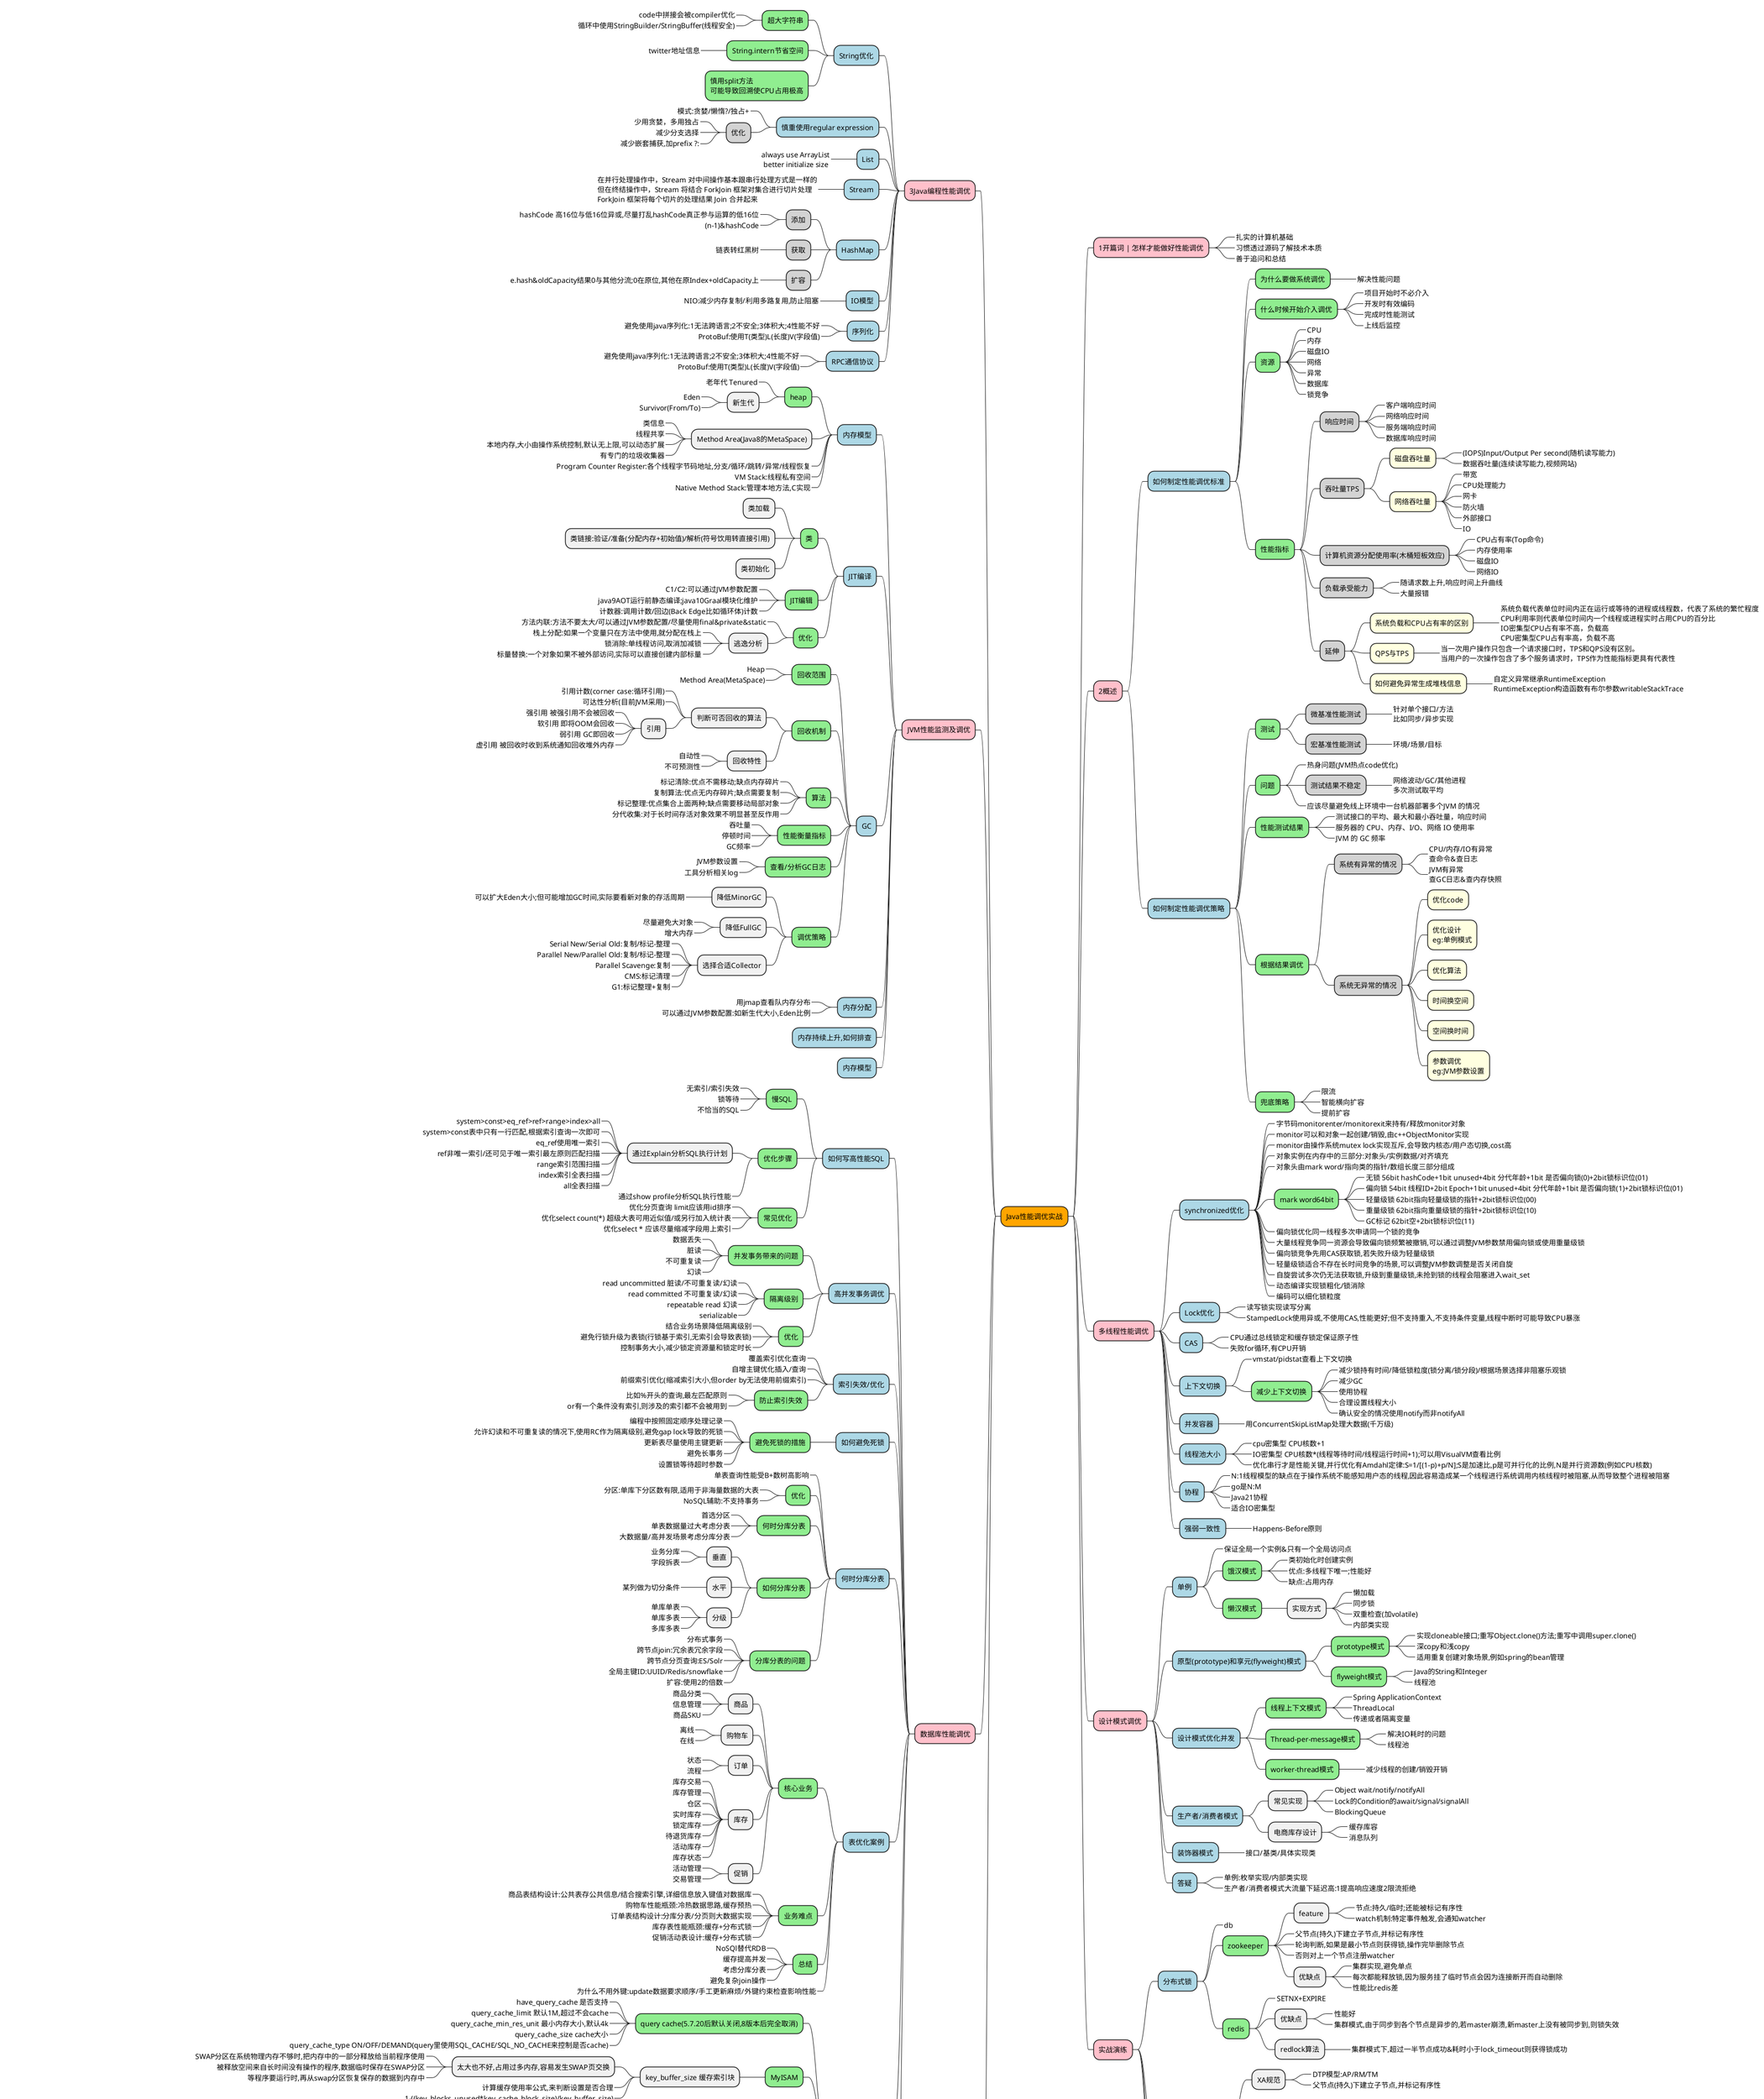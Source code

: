 @startmindmap
*[#orange] Java性能调优实战
    *[#pink] 1开篇词 | 怎样才能做好性能调优
        *[#lightblue]_ 扎实的计算机基础
        *[#lightblue]_ 习惯透过源码了解技术本质
        *[#lightblue]_ 善于追问和总结
    *[#pink] 2概述
        *[#lightblue] 如何制定性能调优标准
            *[#lightgreen] 为什么要做系统调优
                *_ 解决性能问题
            *[#lightgreen] 什么时候开始介入调优
                *_ 项目开始时不必介入
                *_ 开发时有效编码
                *_ 完成时性能测试
                *_ 上线后监控
            *[#lightgreen] 资源
                *_ CPU
                *_ 内存
                *_ 磁盘IO
                *_ 网络
                *_ 异常
                *_ 数据库
                *_ 锁竞争
            *[#lightgreen] 性能指标
                *[#lightgrey] 响应时间
                    *_ 客户端响应时间
                    *_ 网络响应时间
                    *_ 服务端响应时间
                    *_ 数据库响应时间
                *[#lightgrey] 吞吐量TPS
                    *[#lightyellow] 磁盘吞吐量
                        *_ (IOPS)Input/Output Per second(随机读写能力)
                        *_ 数据吞吐量(连续读写能力,视频网站)
                    *[#lightyellow] 网络吞吐量
                        *_ 带宽
                        *_ CPU处理能力
                        *_ 网卡
                        *_ 防火墙
                        *_ 外部接口
                        *_ IO
                *[#lightgrey] 计算机资源分配使用率(木桶短板效应)
                    *_ CPU占有率(Top命令)
                    *_ 内存使用率
                    *_ 磁盘IO
                    *_ 网络IO
                *[#lightgrey] 负载承受能力
                    *_ 随请求数上升,响应时间上升曲线
                    *_ 大量报错
                *[#lightgrey] 延伸
                    *[#lightyellow] 系统负载和CPU占有率的区别
                        *_ 系统负载代表单位时间内正在运行或等待的进程或线程数，代表了系统的繁忙程度\nCPU利用率则代表单位时间内一个线程或进程实时占用CPU的百分比\nIO密集型CPU占有率不高，负载高\nCPU密集型CPU占有率高，负载不高
                    *[#lightyellow] QPS与TPS
                        *_ 当一次用户操作只包含一个请求接口时，TPS和QPS没有区别。\n当用户的一次操作包含了多个服务请求时，TPS作为性能指标更具有代表性
                    *[#lightyellow] 如何避免异常生成堆栈信息
                        *_ 自定义异常继承RuntimeException\nRuntimeException构造函数有布尔参数writableStackTrace
        *[#lightblue] 如何制定性能调优策略
            *[#lightgreen] 测试
                *[#lightgrey] 微基准性能测试
                    *_ 针对单个接口/方法\n比如同步/异步实现
                *[#lightgrey] 宏基准性能测试
                    *_ 环境/场景/目标
            *[#lightgreen] 问题
                *_ 热身问题(JVM热点code优化)
                *[#lightgrey] 测试结果不稳定
                    *_ 网络波动/GC/其他进程\n多次测试取平均
                *_ 应该尽量避免线上环境中一台机器部署多个JVM 的情况
            *[#lightgreen] 性能测试结果
                *_ 测试接口的平均、最大和最小吞吐量，响应时间
                *_ 服务器的 CPU、内存、I/O、网络 IO 使用率
                *_ JVM 的 GC 频率
            *[#lightgreen] 根据结果调优
                *[#lightgrey] 系统有异常的情况
                    *_ CPU/内存/IO有异常\n查命令&查日志
                    *_ JVM有异常\n查GC日志&查内存快照
                *[#lightgrey] 系统无异常的情况
                    *[#lightyellow] 优化code
                    *[#lightyellow] 优化设计\neg:单例模式
                    *[#lightyellow] 优化算法
                    *[#lightyellow] 时间换空间
                    *[#lightyellow] 空间换时间
                    *[#lightyellow] 参数调优\neg:JVM参数设置
            *[#lightgreen] 兜底策略
                *_ 限流
                *_ 智能横向扩容
                *_ 提前扩容
    *[#pink] 多线程性能调优
        *[#lightblue] synchronized优化
            *_ 字节码monitorenter/monitorexit来持有/释放monitor对象
            *_ monitor可以和对象一起创建/销毁,由c++ObjectMonitor实现
            *_ monitor由操作系统mutex lock实现互斥,会导致内核态/用户态切换,cost高
            *_ 对象实例在内存中的三部分:对象头/实例数据/对齐填充
            *_ 对象头由mark word/指向类的指针/数组长度三部分组成
            *[#lightgreen] mark word64bit
                *_ 无锁 56bit hashCode+1bit unused+4bit 分代年龄+1bit 是否偏向锁(0)+2bit锁标识位(01)
                *_ 偏向锁 54bit 线程ID+2bit Epoch+1bit unused+4bit 分代年龄+1bit 是否偏向锁(1)+2bit锁标识位(01)
                *_ 轻量级锁 62bit指向轻量级锁的指针+2bit锁标识位(00)
                *_ 重量级锁 62bit指向重量级锁的指针+2bit锁标识位(10)
                *_ GC标记 62bit空+2bit锁标识位(11)
            *_ 偏向锁优化同一线程多次申请同一个锁的竞争
            *_ 大量线程竞争同一资源会导致偏向锁频繁被撤销,可以通过调整JVM参数禁用偏向锁或使用重量级锁
            *_ 偏向锁竞争先用CAS获取锁,若失败升级为轻量级锁
            *_ 轻量级锁适合不存在长时间竞争的场景,可以调整JVM参数调整是否关闭自旋
            *_ 自旋尝试多次仍无法获取锁,升级到重量级锁,未抢到锁的线程会阻塞进入wait_set
            *_ 动态编译实现锁粗化/锁消除
            *_ 编码可以细化锁粒度
        *[#lightblue] Lock优化
            *_ 读写锁实现读写分离
            *_ StampedLock使用异或,不使用CAS,性能更好;但不支持重入,不支持条件变量,线程中断时可能导致CPU暴涨
        *[#lightblue] CAS
            *_ CPU通过总线锁定和缓存锁定保证原子性
            *_ 失败for循环,有CPU开销
        *[#lightblue] 上下文切换
            *_ vmstat/pidstat查看上下文切换
            *[#lightgreen] 减少上下文切换
                *_ 减少锁持有时间/降低锁粒度(锁分离/锁分段)/根据场景选择非阻塞乐观锁
                *_ 减少GC
                *_ 使用协程
                *_ 合理设置线程大小
                *_ 确认安全的情况使用notify而非notifyAll
        *[#lightblue] 并发容器
            *_ 用ConcurrentSkipListMap处理大数据(千万级)
        *[#lightblue] 线程池大小
            *_ cpu密集型 CPU核数+1
            *_ IO密集型 CPU核数*(线程等待时间/线程运行时间+1);可以用VisualVM查看比例
            *_ 优化串行才是性能关键,并行优化有Amdahl定律:S=1/[(1-p)+p/N];S是加速比,p是可并行化的比例,N是并行资源数(例如CPU核数)
        *[#lightblue] 协程
            *_ N:1线程模型的缺点在于操作系统不能感知用户态的线程,因此容易造成某一个线程进行系统调用内核线程时被阻塞,从而导致整个进程被阻塞
            *_ go是N:M
            *_ Java21协程
            *_ 适合IO密集型
        *[#lightblue] 强弱一致性
            *_ Happens-Before原则
    *[#pink] 设计模式调优
        *[#lightblue] 单例
            *_ 保证全局一个实例&只有一个全局访问点
            *[#lightgreen] 饿汉模式
                *_ 类初始化时创建实例
                *_ 优点:多线程下唯一;性能好
                *_ 缺点:占用内存
            *[#lightgreen] 懒汉模式
                * 实现方式
                    *_ 懒加载
                    *_ 同步锁
                    *_ 双重检查(加volatile)
                    *_ 内部类实现
        *[#lightblue] 原型(prototype)和享元(flyweight)模式
            *[#lightgreen] prototype模式
                *_ 实现cloneable接口;重写Object.clone()方法;重写中调用super.clone()
                *_ 深copy和浅copy
                *_ 适用重复创建对象场景,例如spring的bean管理
            *[#lightgreen] flyweight模式
                *_ Java的String和Integer
                *_ 线程池
        *[#lightblue] 设计模式优化并发
            *[#lightgreen] 线程上下文模式
                *_ Spring ApplicationContext
                *_ ThreadLocal
                *_ 传递或者隔离变量
            *[#lightgreen] Thread-per-message模式
                *_ 解决IO耗时的问题
                *_ 线程池
            *[#lightgreen] worker-thread模式
                *_ 减少线程的创建/销毁开销
        *[#lightblue] 生产者/消费者模式
            * 常见实现
                *_ Object wait/notify/notifyAll
                *_ Lock的Condition的await/signal/signalAll
                *_ BlockingQueue
            * 电商库存设计
                *_ 缓存库容
                *_ 消息队列
        *[#lightblue] 装饰器模式
            *_ 接口/基类/具体实现类
        *[#lightblue] 答疑
            *_ 单例:枚举实现/内部类实现
            *_ 生产者/消费者模式大流量下延迟高:1提高响应速度2限流拒绝
    *[#pink] 实战演练
        *[#lightblue] 分布式锁
            *_ db
            *[#lightgreen] zookeeper
                * feature
                    *_ 节点:持久/临时;还能被标记有序性
                    *_ watch机制:特定事件触发,会通知watcher
                *_ 父节点(持久)下建立子节点,并标记有序性
                *_ 轮询判断,如果是最小节点则获得锁,操作完毕删除节点
                *_ 否则对上一个节点注册watcher
                * 优缺点
                    *_ 集群实现,避免单点
                    *_ 每次都能释放锁,因为服务挂了临时节点会因为连接断开而自动删除
                    *_ 性能比redis差
            *[#lightgreen] redis
                *_ SETNX+EXPIRE
                * 优缺点
                    *_ 性能好
                    *_ 集群模式,由于同步到各个节点是异步的,若master崩溃,新master上没有被同步到,则锁失效
                * redlock算法
                    *_ 集群模式下,超过一半节点成功&耗时小于lock_timeout则获得锁成功
        *[#lightblue] 分布式事务 TODO
            * XA规范
                *_ DTP模型:AP/RM/TM
                *_ 父节点(持久)下建立子节点,并标记有序性
            * 二/三阶段提交
                *_ prepare commit
                *_ 准备/预处理/提交或者回滚
            * TCC
                *_ try/confirm/cancel
                *_ 重试调用失败的confirm or cancel方法
            * Seata
                *_ TC/TM/RM
                *_ DTP模型:AP/RM/TM
                *_ DTP模型:AP/RM/TM
        *[#lightblue] 缓存
        *[#lightblue] 抢购
left side
    *[#pink] 3Java编程性能调优
        *[#lightblue] String优化
            *[#lightgreen] 超大字符串
                *_ code中拼接会被compiler优化
                *_ 循环中使用StringBuilder/StringBuffer(线程安全)
            *[#lightgreen] String.intern节省空间
                *_ twitter地址信息
            *[#lightgreen] 慎用split方法\n可能导致回溯使CPU占用极高
        *[#lightblue] 慎重使用regular expression
            *_ 模式:贪婪/懒惰?/独占+
            *[#lightgrey] 优化
                *_ 少用贪婪，多用独占
                *_ 减少分支选择
                *_ 减少嵌套捕获,加prefix ?:
        *[#lightblue] List
            *_ always use ArrayList\n better initialize size
        *[#lightblue] Stream
            *_ 在并行处理操作中，Stream 对中间操作基本跟串行处理方式是一样的\n但在终结操作中，Stream 将结合 ForkJoin 框架对集合进行切片处理\nForkJoin 框架将每个切片的处理结果 Join 合并起来
        *[#lightblue] HashMap
            *[#lightgrey] 添加
                *_ hashCode 高16位与低16位异或,尽量打乱hashCode真正参与运算的低16位
                *_ (n-1)&hashCode
            *[#lightgrey] 获取
                *_ 链表转红黑树
            *[#lightgrey] 扩容
                *_ e.hash&oldCapacity结果0与其他分流;0在原位,其他在原Index+oldCapacity上
        *[#lightblue] IO模型
            *_ NIO:减少内存复制/利用多路复用,防止阻塞
        *[#lightblue] 序列化
            *_ 避免使用java序列化:1无法跨语言;2不安全;3体积大;4性能不好
            *_ ProtoBuf:使用T(类型)L(长度)V(字段值)
        *[#lightblue] RPC通信协议
            *_ 避免使用java序列化:1无法跨语言;2不安全;3体积大;4性能不好
            *_ ProtoBuf:使用T(类型)L(长度)V(字段值)
    *[#pink] JVM性能监测及调优
        *[#lightblue] 内存模型
            *[#lightgreen] heap
                *_ 老年代 Tenured
                * 新生代
                    *_ Eden
                    *_ Survivor(From/To)
            * Method Area(Java8的MetaSpace)
                *_ 类信息
                *_ 线程共享
                *_ 本地内存,大小由操作系统控制,默认无上限,可以动态扩展
                *_ 有专门的垃圾收集器
            *_ Program Counter Register:各个线程字节码地址,分支/循环/跳转/异常/线程恢复
            *_ VM Stack:线程私有空间
            *_ Native Method Stack:管理本地方法,C实现
        *[#lightblue] JIT编译
            *[#lightgreen] 类
                * 类加载
                * 类链接:验证/准备(分配内存+初始值)/解析(符号饮用转直接引用)
                * 类初始化
            *[#lightgreen] JIT编辑
                *_ C1/C2:可以通过JVM参数配置
                *_ java9AOT运行前静态编译;java10Graal模块化维护
                *_ 计数器:调用计数/回边(Back Edge比如循环体)计数
            *[#lightgreen] 优化
                *_ 方法内联:方法不要太大/可以通过JVM参数配置/尽量使用final&private&static
                * 逃逸分析
                    *_ 栈上分配:如果一个变量只在方法中使用,就分配在栈上
                    *_ 锁消除:单线程访问,取消加减锁
                    *_ 标量替换:一个对象如果不被外部访问,实际可以直接创建内部标量
        *[#lightblue] GC
            *[#lightgreen] 回收范围
                *_ Heap
                *_ Method Area(MetaSpace)
            *[#lightgreen] 回收机制
                * 判断可否回收的算法
                    *_ 引用计数(corner case:循环引用)
                    *_ 可达性分析(目前JVM采用)
                    * 引用
                        *_ 强引用 被强引用不会被回收
                        *_ 软引用 即将OOM会回收
                        *_ 弱引用 GC即回收
                        *_ 虚引用 被回收时收到系统通知回收堆外内存
                * 回收特性
                    *_ 自动性
                    *_ 不可预测性
            *[#lightgreen] 算法
                *_ 标记清除:优点不需移动;缺点内存碎片
                *_ 复制算法:优点无内存碎片;缺点需要复制
                *_ 标记整理:优点集合上面两种;缺点需要移动局部对象
                *_ 分代收集:对于长时间存活对象效果不明显甚至反作用
            *[#lightgreen] 性能衡量指标
                *_ 吞吐量
                *_ 停顿时间
                *_ GC频率
            *[#lightgreen] 查看/分析GC日志
                *_ JVM参数设置
                *_ 工具分析相关log
            *[#lightgreen] 调优策略
                * 降低MinorGC
                    *_ 可以扩大Eden大小;但可能增加GC时间,实际要看新对象的存活周期
                * 降低FullGC
                    *_ 尽量避免大对象
                    *_ 增大内存
                * 选择合适Collector
                    *_ Serial New/Serial Old:复制/标记-整理
                    *_ Parallel New/Parallel Old:复制/标记-整理
                    *_ Parallel Scavenge:复制
                    *_ CMS:标记清理
                    *_ G1:标记整理+复制
        *[#lightblue] 内存分配
            *_ 用jmap查看队内存分布
            *_ 可以通过JVM参数配置:如新生代大小,Eden比例
        *[#lightblue] 内存持续上升,如何排查
        *[#lightblue] 内存模型
    *[#pink] 数据库性能调优
        *[#lightblue] 如何写高性能SQL
            *[#lightgreen] 慢SQL
                *_ 无索引/索引失效
                *_ 锁等待
                *_ 不恰当的SQL
            *[#lightgreen] 优化步骤
                * 通过Explain分析SQL执行计划
                    *_ system>const>eq_ref>ref>range>index>all
                    *_ system>const表中只有一行匹配,根据索引查询一次即可
                    *_ eq_ref使用唯一索引
                    *_ ref非唯一索引/还可见于唯一索引最左原则匹配扫描
                    *_ range索引范围扫描
                    *_ index索引全表扫描
                    *_ all全表扫描
                *_ 通过show profile分析SQL执行性能
            *[#lightgreen] 常见优化
                *_ 优化分页查询 limit应该用id排序
                *_ 优化select count(*) 超级大表可用近似值/或另行加入统计表
                *_ 优化select * 应该尽量缩减字段用上索引
        *[#lightblue] 高并发事务调优
            *[#lightgreen] 并发事务带来的问题
                *_ 数据丢失
                *_ 脏读
                *_ 不可重复读
                *_ 幻读
            *[#lightgreen] 隔离级别
                *_ read uncommitted 脏读/不可重复读/幻读
                *_ read committed 不可重复读/幻读
                *_ repeatable read 幻读
                *_ serializable
            *[#lightgreen] 优化
                *_ 结合业务场景降低隔离级别
                *_ 避免行锁升级为表锁(行锁基于索引,无索引会导致表锁)
                *_ 控制事务大小,减少锁定资源量和锁定时长
        *[#lightblue] 索引失效/优化
            *_ 覆盖索引优化查询
            *_ 自增主键优化插入/查询
            *_ 前缀索引优化(缩减索引大小,但order by无法使用前缀索引)
            *[#lightgreen] 防止索引失效
                *_ 比如%开头的查询,最左匹配原则
                *_ or有一个条件没有索引,则涉及的索引都不会被用到
        *[#lightblue] 如何避免死锁
            *[#lightgreen] 避免死锁的措施
                *_ 编程中按照固定顺序处理记录
                *_ 允许幻读和不可重复读的情况下,使用RC作为隔离级别,避免gap lock导致的死锁
                *_ 更新表尽量使用主键更新
                *_ 避免长事务
                *_ 设置锁等待超时参数
        *[#lightblue] 何时分库分表
            *_ 单表查询性能受B+数树高影响
            *[#lightgreen] 优化
                *_ 分区:单库下分区数有限,适用于非海量数据的大表
                *_ NoSQL辅助:不支持事务
            *[#lightgreen] 何时分库分表
                *_ 首选分区
                *_ 单表数据量过大考虑分表
                *_ 大数据量/高并发场景考虑分库分表
            *[#lightgreen] 如何分库分表
                * 垂直
                    *_ 业务分库
                    *_ 字段拆表
                * 水平
                    *_ 某列做为切分条件
                * 分级
                    *_ 单库单表
                    *_ 单库多表
                    *_ 多库多表
            *[#lightgreen] 分库分表的问题
                *_ 分布式事务
                *_ 跨节点join:冗余表冗余字段
                *_ 跨节点分页查询:ES/Solr
                *_ 全局主键ID:UUID/Redis/snowflake
                *_ 扩容:使用2的倍数
        *[#lightblue] 表优化案例
            *[#lightgreen] 核心业务
                * 商品
                    *_ 商品分类
                    *_ 信息管理
                    *_ 商品SKU
                * 购物车
                    *_ 离线
                    *_ 在线
                * 订单
                    *_ 状态
                    *_ 流程
                * 库存
                    *_ 库存交易
                    *_ 库存管理
                    *_ 仓区
                    *_ 实时库存
                    *_ 锁定库存
                    *_ 待退货库存
                    *_ 活动库存
                    *_ 库存状态
                * 促销
                    *_ 活动管理
                    *_ 交易管理
            *[#lightgreen] 业务难点
                *_ 商品表结构设计:公共表存公共信息/结合搜索引擎,详细信息放入键值对数据库
                *_ 购物车性能瓶颈:冷热数据思路,缓存预热
                *_ 订单表结构设计:分库分表/分页则大数据实现
                *_ 库存表性能瓶颈:缓存+分布式锁
                *_ 促销活动表设计:缓存+分布式锁
            *[#lightgreen] 总结
                *_ NoSQl替代RDB
                *_ 缓存提高并发
                *_ 考虑分库分表
                *_ 避免复杂join操作
            *_ 为什么不用外键:update数据要求顺序/手工更新麻烦/外键约束检查影响性能
        *[#lightblue] 库参数设置优化
            *[#lightgreen] query cache(5.7.20后默认关闭,8版本后完全取消)
                *_ have_query_cache 是否支持
                *_ query_cache_limit 默认1M,超过不会cache
                *_ query_cache_min_res_unit 最小内存大小,默认4k
                *_ query_cache_size cache大小
                *_ query_cache_type ON/OFF/DEMAND(query里使用SQL_CACHE/SQL_NO_CACHE来控制是否cache)
            *[#lightgreen] MyISAM
                * key_buffer_size 缓存索引块
                    * 太大也不好,占用过多内存,容易发生SWAP页交换
                        *_ SWAP分区在系统物理内存不够时,把内存中的一部分释放给当前程序使用
                        *_ 被释放空间来自长时间没有操作的程序,数据临时保存在SWAP分区
                        *_ 等程序要运行时,再从swap分区恢复保存的数据到内存中
                    *_ 计算缓存使用率公式,来判断设置是否合理
                    *_ 1-((key_blocks_unused*key_cache_block_size)/key_buffer_size)
            *[#lightgreen] InnoDB
                *_ innodb_buffer_pool_size 默认128M/推荐物理内存80%大小;命中率应该90%
                *_ innodb_buffer_pool_instances 建议大小不超过innodb_read_io_threads+innodb_write_io_threads之和
                * innodb_read_io_threads/innodb_write_io_threads
                    *_ 默认4,合计8
                    *_ 建议(innodb_read_io_threads+innodb_write_io_threads)=innodb_buffer_pool_instances
                    * 可以通过以下查询确定读写比例
                        *_ SHOW GLOBAL STATUS LIKE 'Com_select';//读取数量
                        *_ SHOW GLOBAL STATUS WHERE Variable_name IN ('Com_insert', 'Com_update', 'Com_replace', 'Com_delete');//写入数量
                *_ innodb_log_file_size redo-log大小,1GB左右,太大flush耗时长,恢复时间也长
                *_ innodb_log_buffer_size 默认8M
                *_ innodb_flush_log_at_trx_commit 落盘策略:0只写redo-log buffer;1事务每次提交;2只写page cache
            *_ max_connections 最大连接数,默认151
            *_ back_log tcp 连接请求排队等待栈,并发较大可以适当调大
            *_ thread_cache_size 线程池大小
        *[#lightblue] InnoDB
            *_ 内存
            *[#lightgreen] 后台线程
                *_ master cache数据刷盘,插入缓存,undo页回收
                *_ IO
                *_ purge 回收已经提交事务的undo log
                *_ pager cleaner 协助master刷新脏页
            *[#lightgreen] 存储文件
                * tablespace
                    *_ 默认为共享表空间,存储的文件即为共享表空间文件(ibdata1)
                    *_ 若参数innodb_file_per_table为1,则会将存储的数据、索引等信息单独存储在一个独占表空间文件(ibd)
                *_ segment 数据段/索引段/回滚段
                *_ extent 1M,每次一般申请4-5个
                *_ page 默认16K
                *_ row 最多单页16k/2-200=7992
            *_ redo-log工作原理 见MySQL的mindMap
            *_ lru淘汰策略 见MySQL的mindMap
    *[#pink] 加餐
        *[#lightblue] 推荐常用性能测试工具
            *_ ab(apache bench)
            *_ Jmeter
            *_ LoadRunner(商业版)
            *_ 阿里云PTS
@endmindmap